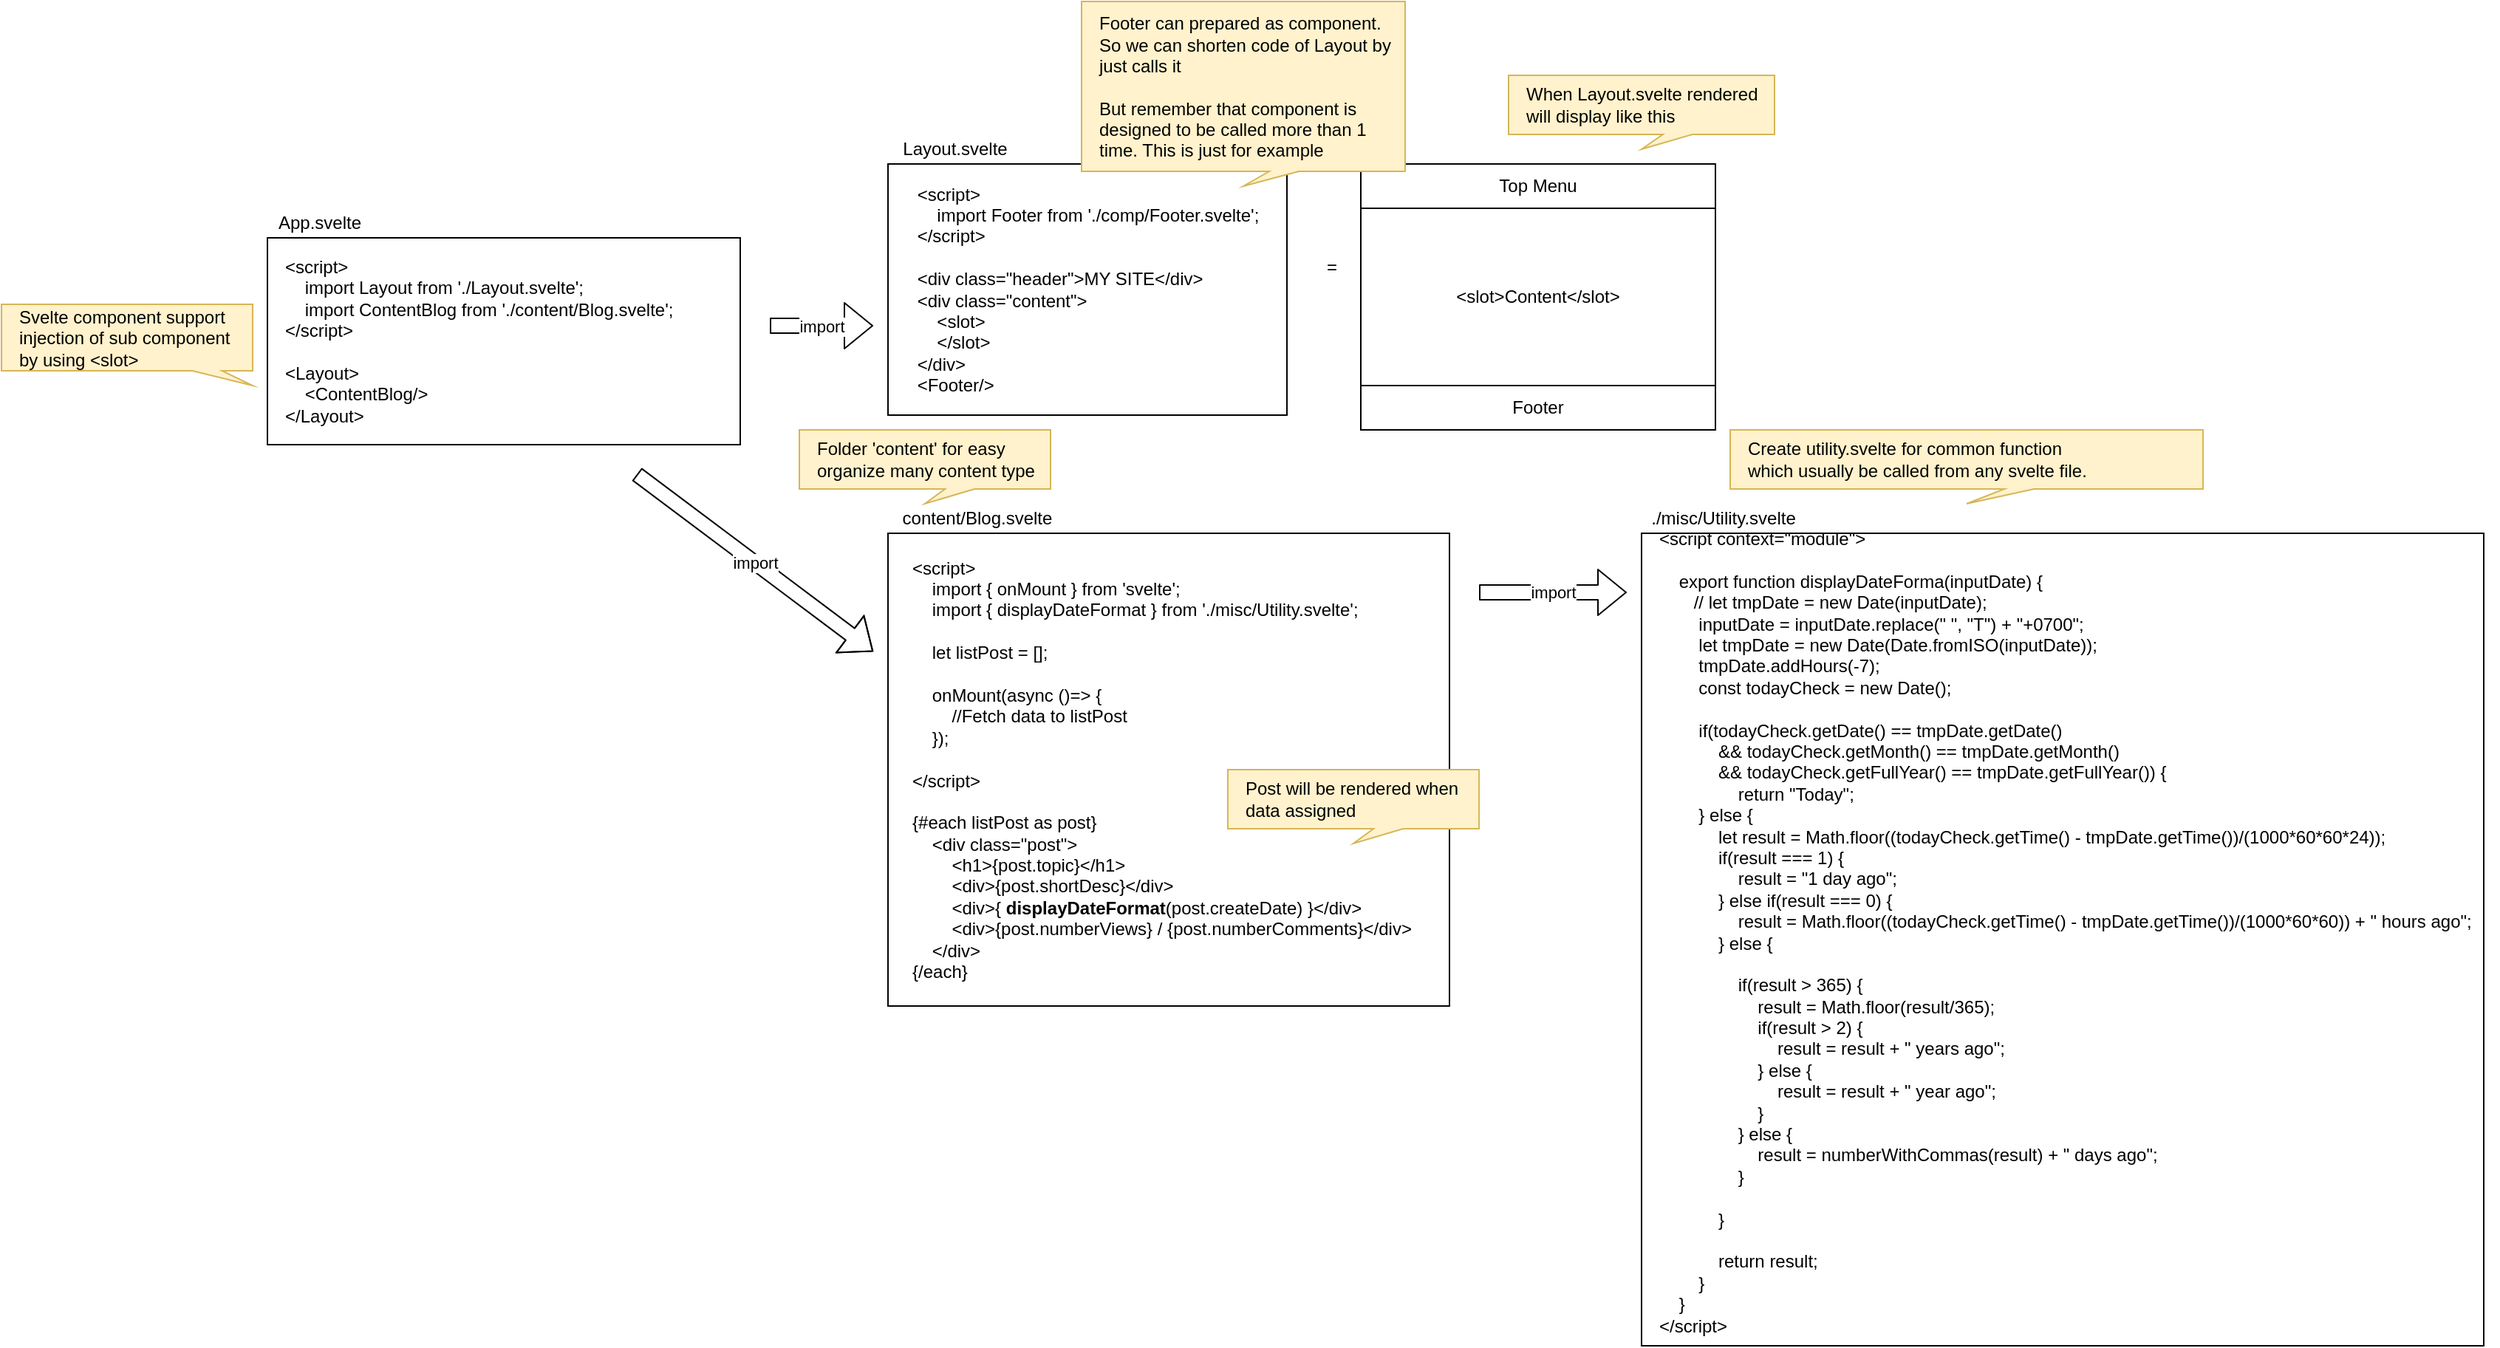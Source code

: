 <mxfile version="14.6.13" type="github">
  <diagram id="vdraliI-ng76uWGqOFFx" name="Page-1">
    <mxGraphModel dx="2170" dy="1584" grid="1" gridSize="10" guides="1" tooltips="1" connect="1" arrows="1" fold="1" page="1" pageScale="1" pageWidth="850" pageHeight="1100" math="0" shadow="0">
      <root>
        <mxCell id="0" />
        <mxCell id="1" parent="0" />
        <mxCell id="I6dZqv0GFRtwUgszLqLK-1" value="" style="rounded=0;whiteSpace=wrap;html=1;" vertex="1" parent="1">
          <mxGeometry x="140" y="40" width="320" height="140" as="geometry" />
        </mxCell>
        <mxCell id="I6dZqv0GFRtwUgszLqLK-2" value="App.svelte" style="text;html=1;align=center;verticalAlign=middle;resizable=0;points=[];autosize=1;strokeColor=none;" vertex="1" parent="1">
          <mxGeometry x="140" y="20" width="70" height="20" as="geometry" />
        </mxCell>
        <mxCell id="I6dZqv0GFRtwUgszLqLK-8" value="&amp;lt;script&amp;gt;&lt;br&gt;&amp;nbsp; &amp;nbsp; import Layout from &#39;./Layout.svelte&#39;;&lt;br&gt;&amp;nbsp; &amp;nbsp; import ContentBlog from &#39;./content/Blog.svelte&#39;;&lt;br&gt;&amp;lt;/script&amp;gt;&lt;br&gt;&lt;br&gt;&amp;lt;Layout&amp;gt;&lt;br&gt;&amp;nbsp; &amp;nbsp; &amp;lt;ContentBlog/&amp;gt;&lt;br&gt;&amp;lt;/Layout&amp;gt;" style="text;html=1;align=left;verticalAlign=middle;resizable=0;points=[];autosize=1;strokeColor=none;" vertex="1" parent="1">
          <mxGeometry x="150" y="50" width="280" height="120" as="geometry" />
        </mxCell>
        <mxCell id="I6dZqv0GFRtwUgszLqLK-9" value="" style="rounded=0;whiteSpace=wrap;html=1;align=left;" vertex="1" parent="1">
          <mxGeometry x="560" y="-10" width="270" height="170" as="geometry" />
        </mxCell>
        <mxCell id="I6dZqv0GFRtwUgszLqLK-10" value="" style="rounded=0;whiteSpace=wrap;html=1;align=left;" vertex="1" parent="1">
          <mxGeometry x="560" y="240" width="380" height="320" as="geometry" />
        </mxCell>
        <mxCell id="I6dZqv0GFRtwUgszLqLK-11" value="Layout.svelte" style="text;html=1;align=center;verticalAlign=middle;resizable=0;points=[];autosize=1;strokeColor=none;" vertex="1" parent="1">
          <mxGeometry x="560" y="-30" width="90" height="20" as="geometry" />
        </mxCell>
        <mxCell id="I6dZqv0GFRtwUgszLqLK-12" value="content/Blog.svelte" style="text;html=1;align=center;verticalAlign=middle;resizable=0;points=[];autosize=1;strokeColor=none;" vertex="1" parent="1">
          <mxGeometry x="560" y="220" width="120" height="20" as="geometry" />
        </mxCell>
        <mxCell id="I6dZqv0GFRtwUgszLqLK-13" value="Folder &#39;content&#39; for easy organize many content type" style="shape=callout;whiteSpace=wrap;html=1;perimeter=calloutPerimeter;align=left;size=10;position=0.58;spacingLeft=10;fillColor=#fff2cc;strokeColor=#d6b656;" vertex="1" parent="1">
          <mxGeometry x="500" y="170" width="170" height="50" as="geometry" />
        </mxCell>
        <mxCell id="I6dZqv0GFRtwUgszLqLK-14" value="&lt;div style=&quot;text-align: left&quot;&gt;&lt;span&gt;&amp;lt;script&amp;gt;&lt;/span&gt;&lt;/div&gt;&lt;div style=&quot;text-align: left&quot;&gt;&amp;nbsp; &amp;nbsp; import { onMount } from &#39;svelte&#39;;&lt;/div&gt;&lt;div style=&quot;text-align: left&quot;&gt;&amp;nbsp; &amp;nbsp; import { displayDateFormat } from &#39;./misc/Utility.svelte&#39;;&lt;/div&gt;&lt;div style=&quot;text-align: left&quot;&gt;&lt;br&gt;&lt;/div&gt;&lt;div style=&quot;text-align: left&quot;&gt;&amp;nbsp; &amp;nbsp; let listPost = [];&lt;/div&gt;&lt;div style=&quot;text-align: left&quot;&gt;&lt;br&gt;&lt;/div&gt;&lt;div style=&quot;text-align: left&quot;&gt;&amp;nbsp; &amp;nbsp; onMount(async ()=&amp;gt; {&lt;/div&gt;&lt;div style=&quot;text-align: left&quot;&gt;&amp;nbsp; &amp;nbsp; &amp;nbsp; &amp;nbsp; //Fetch data to listPost&lt;/div&gt;&lt;div style=&quot;text-align: left&quot;&gt;&amp;nbsp; &amp;nbsp; });&lt;/div&gt;&lt;div style=&quot;text-align: left&quot;&gt;&lt;br&gt;&lt;/div&gt;&lt;div style=&quot;text-align: left&quot;&gt;&lt;span&gt;&amp;lt;/script&amp;gt;&lt;/span&gt;&lt;/div&gt;&lt;div style=&quot;text-align: left&quot;&gt;&lt;span&gt;&lt;br&gt;&lt;/span&gt;&lt;/div&gt;&lt;div style=&quot;text-align: left&quot;&gt;&lt;span&gt;{#each listPost as post}&lt;/span&gt;&lt;/div&gt;&lt;div style=&quot;text-align: left&quot;&gt;&lt;span&gt;&amp;nbsp; &amp;nbsp; &amp;lt;div class=&quot;post&quot;&amp;gt;&lt;/span&gt;&lt;/div&gt;&lt;div style=&quot;text-align: left&quot;&gt;&lt;span&gt;&amp;nbsp; &amp;nbsp; &amp;nbsp; &amp;nbsp; &amp;lt;h1&amp;gt;{post.topic}&amp;lt;/h1&amp;gt;&lt;/span&gt;&lt;/div&gt;&lt;div style=&quot;text-align: left&quot;&gt;&lt;span&gt;&amp;nbsp; &amp;nbsp; &amp;nbsp; &amp;nbsp; &amp;lt;div&amp;gt;{post.shortDesc}&amp;lt;/div&amp;gt;&lt;/span&gt;&lt;/div&gt;&lt;div style=&quot;text-align: left&quot;&gt;&amp;nbsp; &amp;nbsp; &amp;nbsp; &amp;nbsp; &amp;lt;div&amp;gt;{ &lt;b&gt;displayDateFormat&lt;/b&gt;(post.createDate) }&amp;lt;/div&amp;gt;&lt;/div&gt;&lt;div style=&quot;text-align: left&quot;&gt;&lt;span&gt;&amp;nbsp; &amp;nbsp; &amp;nbsp; &amp;nbsp; &amp;lt;div&amp;gt;{post.numberViews} / {post.numberComments}&amp;lt;/div&amp;gt;&lt;/span&gt;&lt;/div&gt;&lt;div style=&quot;text-align: left&quot;&gt;&lt;span&gt;&amp;nbsp; &amp;nbsp; &amp;lt;/div&amp;gt;&lt;/span&gt;&lt;/div&gt;&lt;div style=&quot;text-align: left&quot;&gt;&lt;span&gt;{/each}&lt;/span&gt;&lt;/div&gt;" style="text;html=1;align=center;verticalAlign=middle;resizable=0;points=[];autosize=1;strokeColor=none;" vertex="1" parent="1">
          <mxGeometry x="570" y="255" width="350" height="290" as="geometry" />
        </mxCell>
        <mxCell id="I6dZqv0GFRtwUgszLqLK-16" value="import" style="shape=flexArrow;endArrow=classic;html=1;" edge="1" parent="1">
          <mxGeometry width="50" height="50" relative="1" as="geometry">
            <mxPoint x="480" y="99.5" as="sourcePoint" />
            <mxPoint x="550" y="99.5" as="targetPoint" />
          </mxGeometry>
        </mxCell>
        <mxCell id="I6dZqv0GFRtwUgszLqLK-17" value="import" style="shape=flexArrow;endArrow=classic;html=1;" edge="1" parent="1">
          <mxGeometry width="50" height="50" relative="1" as="geometry">
            <mxPoint x="390" y="200" as="sourcePoint" />
            <mxPoint x="550" y="320" as="targetPoint" />
            <Array as="points">
              <mxPoint x="470" y="260" />
            </Array>
          </mxGeometry>
        </mxCell>
        <mxCell id="I6dZqv0GFRtwUgszLqLK-18" value="&amp;lt;slot&amp;gt;Content&amp;lt;/slot&amp;gt;" style="rounded=0;whiteSpace=wrap;html=1;align=center;" vertex="1" parent="1">
          <mxGeometry x="880" y="20" width="240" height="120" as="geometry" />
        </mxCell>
        <mxCell id="I6dZqv0GFRtwUgszLqLK-19" value="Top Menu" style="rounded=0;whiteSpace=wrap;html=1;align=center;" vertex="1" parent="1">
          <mxGeometry x="880" y="-10" width="240" height="30" as="geometry" />
        </mxCell>
        <mxCell id="I6dZqv0GFRtwUgszLqLK-20" value="Footer" style="rounded=0;whiteSpace=wrap;html=1;align=center;" vertex="1" parent="1">
          <mxGeometry x="880" y="140" width="240" height="30" as="geometry" />
        </mxCell>
        <mxCell id="I6dZqv0GFRtwUgszLqLK-21" value="=" style="text;html=1;align=center;verticalAlign=middle;resizable=0;points=[];autosize=1;strokeColor=none;" vertex="1" parent="1">
          <mxGeometry x="850" y="50" width="20" height="20" as="geometry" />
        </mxCell>
        <mxCell id="I6dZqv0GFRtwUgszLqLK-22" value="When Layout.svelte rendered will display like this" style="shape=callout;whiteSpace=wrap;html=1;perimeter=calloutPerimeter;align=left;size=10;position=0.58;spacingLeft=10;spacingRight=10;fillColor=#fff2cc;strokeColor=#d6b656;" vertex="1" parent="1">
          <mxGeometry x="980" y="-70" width="180" height="50" as="geometry" />
        </mxCell>
        <mxCell id="I6dZqv0GFRtwUgszLqLK-24" value="Svelte component support injection of sub component&lt;br&gt;by using &amp;lt;slot&amp;gt;&amp;nbsp;" style="shape=callout;whiteSpace=wrap;html=1;perimeter=calloutPerimeter;align=left;size=10;position=0.76;spacingLeft=10;position2=1;fillColor=#fff2cc;strokeColor=#d6b656;" vertex="1" parent="1">
          <mxGeometry x="-40" y="85" width="170" height="55" as="geometry" />
        </mxCell>
        <mxCell id="I6dZqv0GFRtwUgszLqLK-25" value="&lt;div style=&quot;text-align: left&quot;&gt;&amp;lt;script&amp;gt;&lt;/div&gt;&lt;div style=&quot;text-align: left&quot;&gt;&amp;nbsp; &amp;nbsp; import Footer from &#39;./comp/Footer.svelte&#39;;&lt;/div&gt;&lt;div style=&quot;text-align: left&quot;&gt;&amp;lt;/script&amp;gt;&lt;/div&gt;&lt;div style=&quot;text-align: left&quot;&gt;&lt;br&gt;&lt;/div&gt;&lt;div style=&quot;text-align: left&quot;&gt;&amp;lt;div class=&quot;header&quot;&amp;gt;MY SITE&amp;lt;/div&amp;gt;&lt;/div&gt;&lt;div style=&quot;text-align: left&quot;&gt;&amp;lt;div class=&quot;content&quot;&amp;gt;&lt;/div&gt;&lt;div style=&quot;text-align: left&quot;&gt;&lt;span&gt;&amp;nbsp; &amp;nbsp; &amp;lt;slot&amp;gt;&lt;/span&gt;&lt;/div&gt;&lt;div style=&quot;text-align: left&quot;&gt;&lt;span&gt;&amp;nbsp; &amp;nbsp; &amp;lt;/slot&amp;gt;&lt;/span&gt;&lt;/div&gt;&lt;div style=&quot;text-align: left&quot;&gt;&lt;span&gt;&amp;lt;/div&amp;gt;&lt;/span&gt;&lt;/div&gt;&lt;div style=&quot;text-align: left&quot;&gt;&lt;span&gt;&amp;lt;Footer/&amp;gt;&lt;/span&gt;&lt;/div&gt;" style="text;html=1;align=center;verticalAlign=middle;resizable=0;points=[];autosize=1;strokeColor=none;" vertex="1" parent="1">
          <mxGeometry x="570" width="250" height="150" as="geometry" />
        </mxCell>
        <mxCell id="I6dZqv0GFRtwUgszLqLK-26" value="Post will be rendered when data assigned" style="shape=callout;whiteSpace=wrap;html=1;perimeter=calloutPerimeter;align=left;size=10;position=0.58;spacingLeft=10;fillColor=#fff2cc;strokeColor=#d6b656;" vertex="1" parent="1">
          <mxGeometry x="790" y="400" width="170" height="50" as="geometry" />
        </mxCell>
        <mxCell id="I6dZqv0GFRtwUgszLqLK-27" value="Footer can prepared as component. So we can shorten code of Layout by just calls it&lt;br&gt;&lt;br&gt;But remember that component is designed to be called more than 1 time. This is just for example" style="shape=callout;whiteSpace=wrap;html=1;perimeter=calloutPerimeter;align=left;size=10;position=0.58;spacingLeft=10;fillColor=#fff2cc;strokeColor=#d6b656;" vertex="1" parent="1">
          <mxGeometry x="691" y="-120" width="219" height="125" as="geometry" />
        </mxCell>
        <mxCell id="I6dZqv0GFRtwUgszLqLK-28" value="import" style="shape=flexArrow;endArrow=classic;html=1;" edge="1" parent="1">
          <mxGeometry width="50" height="50" relative="1" as="geometry">
            <mxPoint x="960" y="280" as="sourcePoint" />
            <mxPoint x="1060" y="280" as="targetPoint" />
          </mxGeometry>
        </mxCell>
        <mxCell id="I6dZqv0GFRtwUgszLqLK-29" value="" style="rounded=0;whiteSpace=wrap;html=1;align=left;" vertex="1" parent="1">
          <mxGeometry x="1070" y="240" width="570" height="550" as="geometry" />
        </mxCell>
        <mxCell id="I6dZqv0GFRtwUgszLqLK-30" value="./misc/Utility.svelte" style="text;html=1;align=center;verticalAlign=middle;resizable=0;points=[];autosize=1;strokeColor=none;" vertex="1" parent="1">
          <mxGeometry x="1070" y="220" width="110" height="20" as="geometry" />
        </mxCell>
        <mxCell id="I6dZqv0GFRtwUgszLqLK-31" value="&amp;lt;script context=&quot;module&quot;&amp;gt;&lt;br&gt;&lt;br&gt;&amp;nbsp; &amp;nbsp; export function displayDateForma(inputDate) {&lt;br&gt;&amp;nbsp; &amp;nbsp; &amp;nbsp; &amp;nbsp;&lt;span&gt;// let tmpDate = new Date(inputDate);&lt;/span&gt;&lt;div&gt;&amp;nbsp; &amp;nbsp; &amp;nbsp; &amp;nbsp; inputDate = inputDate.replace(&quot; &quot;, &quot;T&quot;) + &quot;+0700&quot;;&lt;/div&gt;&lt;div&gt;&amp;nbsp; &amp;nbsp; &amp;nbsp; &amp;nbsp; let tmpDate = new Date(Date.fromISO(inputDate));&lt;/div&gt;&lt;div&gt;&amp;nbsp; &amp;nbsp; &amp;nbsp; &amp;nbsp; tmpDate.addHours(-7);&lt;/div&gt;&lt;div&gt;&amp;nbsp; &amp;nbsp; &amp;nbsp; &amp;nbsp; const todayCheck = new Date();&lt;/div&gt;&lt;div&gt;&lt;br&gt;&lt;/div&gt;&lt;div&gt;&amp;nbsp; &amp;nbsp; &amp;nbsp; &amp;nbsp; if(todayCheck.getDate() == tmpDate.getDate()&lt;/div&gt;&lt;div&gt;&amp;nbsp; &amp;nbsp; &amp;nbsp; &amp;nbsp; &amp;nbsp; &amp;nbsp; &amp;amp;&amp;amp; todayCheck.getMonth() == tmpDate.getMonth()&lt;/div&gt;&lt;div&gt;&amp;nbsp; &amp;nbsp; &amp;nbsp; &amp;nbsp; &amp;nbsp; &amp;nbsp; &amp;amp;&amp;amp; todayCheck.getFullYear() == tmpDate.getFullYear()) {&lt;/div&gt;&lt;div&gt;&amp;nbsp; &amp;nbsp; &amp;nbsp; &amp;nbsp; &amp;nbsp; &amp;nbsp; &amp;nbsp; &amp;nbsp; return &quot;Today&quot;;&lt;/div&gt;&lt;div&gt;&amp;nbsp; &amp;nbsp; &amp;nbsp; &amp;nbsp; } else {&lt;/div&gt;&lt;div&gt;&amp;nbsp; &amp;nbsp; &amp;nbsp; &amp;nbsp; &amp;nbsp; &amp;nbsp; let result = Math.floor((todayCheck.getTime() - tmpDate.getTime())/(1000*60*60*24));&lt;/div&gt;&lt;div&gt;&amp;nbsp; &amp;nbsp; &amp;nbsp; &amp;nbsp; &amp;nbsp; &amp;nbsp; if(result === 1) {&lt;/div&gt;&lt;div&gt;&amp;nbsp; &amp;nbsp; &amp;nbsp; &amp;nbsp; &amp;nbsp; &amp;nbsp; &amp;nbsp; &amp;nbsp; result = &quot;1 day ago&quot;;&lt;/div&gt;&lt;div&gt;&amp;nbsp; &amp;nbsp; &amp;nbsp; &amp;nbsp; &amp;nbsp; &amp;nbsp; } else if(result === 0) {&lt;/div&gt;&lt;div&gt;&amp;nbsp; &amp;nbsp; &amp;nbsp; &amp;nbsp; &amp;nbsp; &amp;nbsp; &amp;nbsp; &amp;nbsp; result = Math.floor((todayCheck.getTime() - tmpDate.getTime())/(1000*60*60)) + &quot; hours ago&quot;;&lt;/div&gt;&lt;div&gt;&amp;nbsp; &amp;nbsp; &amp;nbsp; &amp;nbsp; &amp;nbsp; &amp;nbsp; } else {&lt;/div&gt;&lt;div&gt;&lt;br&gt;&lt;/div&gt;&lt;div&gt;&amp;nbsp; &amp;nbsp; &amp;nbsp; &amp;nbsp; &amp;nbsp; &amp;nbsp; &amp;nbsp; &amp;nbsp; if(result &amp;gt; 365) {&lt;/div&gt;&lt;div&gt;&amp;nbsp; &amp;nbsp; &amp;nbsp; &amp;nbsp; &amp;nbsp; &amp;nbsp; &amp;nbsp; &amp;nbsp; &amp;nbsp; &amp;nbsp; result = Math.floor(result/365);&lt;/div&gt;&lt;div&gt;&amp;nbsp; &amp;nbsp; &amp;nbsp; &amp;nbsp; &amp;nbsp; &amp;nbsp; &amp;nbsp; &amp;nbsp; &amp;nbsp; &amp;nbsp; if(result &amp;gt; 2) {&lt;/div&gt;&lt;div&gt;&amp;nbsp; &amp;nbsp; &amp;nbsp; &amp;nbsp; &amp;nbsp; &amp;nbsp; &amp;nbsp; &amp;nbsp; &amp;nbsp; &amp;nbsp; &amp;nbsp; &amp;nbsp; result = result + &quot; years ago&quot;;&lt;/div&gt;&lt;div&gt;&amp;nbsp; &amp;nbsp; &amp;nbsp; &amp;nbsp; &amp;nbsp; &amp;nbsp; &amp;nbsp; &amp;nbsp; &amp;nbsp; &amp;nbsp; } else {&lt;/div&gt;&lt;div&gt;&amp;nbsp; &amp;nbsp; &amp;nbsp; &amp;nbsp; &amp;nbsp; &amp;nbsp; &amp;nbsp; &amp;nbsp; &amp;nbsp; &amp;nbsp; &amp;nbsp; &amp;nbsp; result = result + &quot; year ago&quot;;&lt;/div&gt;&lt;div&gt;&amp;nbsp; &amp;nbsp; &amp;nbsp; &amp;nbsp; &amp;nbsp; &amp;nbsp; &amp;nbsp; &amp;nbsp; &amp;nbsp; &amp;nbsp; }&lt;/div&gt;&lt;div&gt;&amp;nbsp; &amp;nbsp; &amp;nbsp; &amp;nbsp; &amp;nbsp; &amp;nbsp; &amp;nbsp; &amp;nbsp; } else {&lt;/div&gt;&lt;div&gt;&amp;nbsp; &amp;nbsp; &amp;nbsp; &amp;nbsp; &amp;nbsp; &amp;nbsp; &amp;nbsp; &amp;nbsp; &amp;nbsp; &amp;nbsp; result = numberWithCommas(result) + &quot; days ago&quot;;&lt;/div&gt;&lt;div&gt;&amp;nbsp; &amp;nbsp; &amp;nbsp; &amp;nbsp; &amp;nbsp; &amp;nbsp; &amp;nbsp; &amp;nbsp; }&lt;/div&gt;&lt;div&gt;&amp;nbsp; &amp;nbsp; &amp;nbsp; &amp;nbsp; &amp;nbsp; &amp;nbsp; &amp;nbsp; &amp;nbsp;&amp;nbsp;&lt;/div&gt;&lt;div&gt;&amp;nbsp; &amp;nbsp; &amp;nbsp; &amp;nbsp; &amp;nbsp; &amp;nbsp; }&lt;/div&gt;&lt;div&gt;&lt;br&gt;&lt;/div&gt;&lt;div&gt;&amp;nbsp; &amp;nbsp; &amp;nbsp; &amp;nbsp; &amp;nbsp; &amp;nbsp; return result;&lt;/div&gt;&lt;div&gt;&amp;nbsp; &amp;nbsp; &amp;nbsp; &amp;nbsp; }&lt;/div&gt;&amp;nbsp; &amp;nbsp; }&lt;br&gt;&amp;lt;/script&amp;gt;" style="text;html=1;align=left;verticalAlign=middle;resizable=0;points=[];autosize=1;strokeColor=none;" vertex="1" parent="1">
          <mxGeometry x="1080" y="240" width="570" height="540" as="geometry" />
        </mxCell>
        <mxCell id="I6dZqv0GFRtwUgszLqLK-32" value="Create utility.svelte for common function&lt;br&gt;which usually be called from any svelte file." style="shape=callout;whiteSpace=wrap;html=1;perimeter=calloutPerimeter;align=left;size=10;position=0.58;spacingLeft=10;fillColor=#fff2cc;strokeColor=#d6b656;" vertex="1" parent="1">
          <mxGeometry x="1130" y="170" width="320" height="50" as="geometry" />
        </mxCell>
      </root>
    </mxGraphModel>
  </diagram>
</mxfile>
